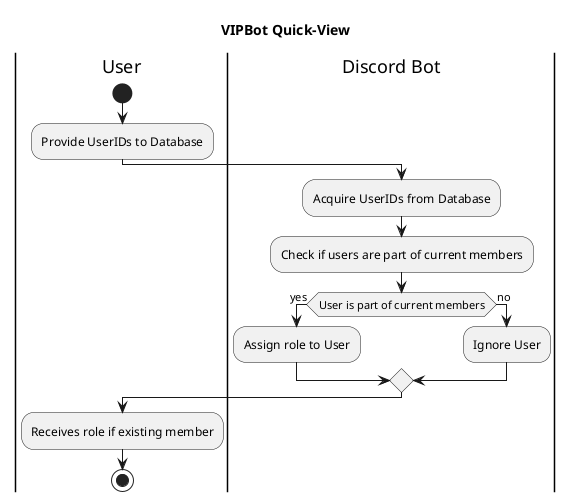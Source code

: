 @startuml

title VIPBot Quick-View

|User|
start
:Provide UserIDs to Database;

|Discord Bot|
:Acquire UserIDs from Database;
:Check if users are part of current members;
if (User is part of current members) then (yes)
  :Assign role to User;
else (no)
  :Ignore User;
endif

|User|
:Receives role if existing member;

stop

@enduml